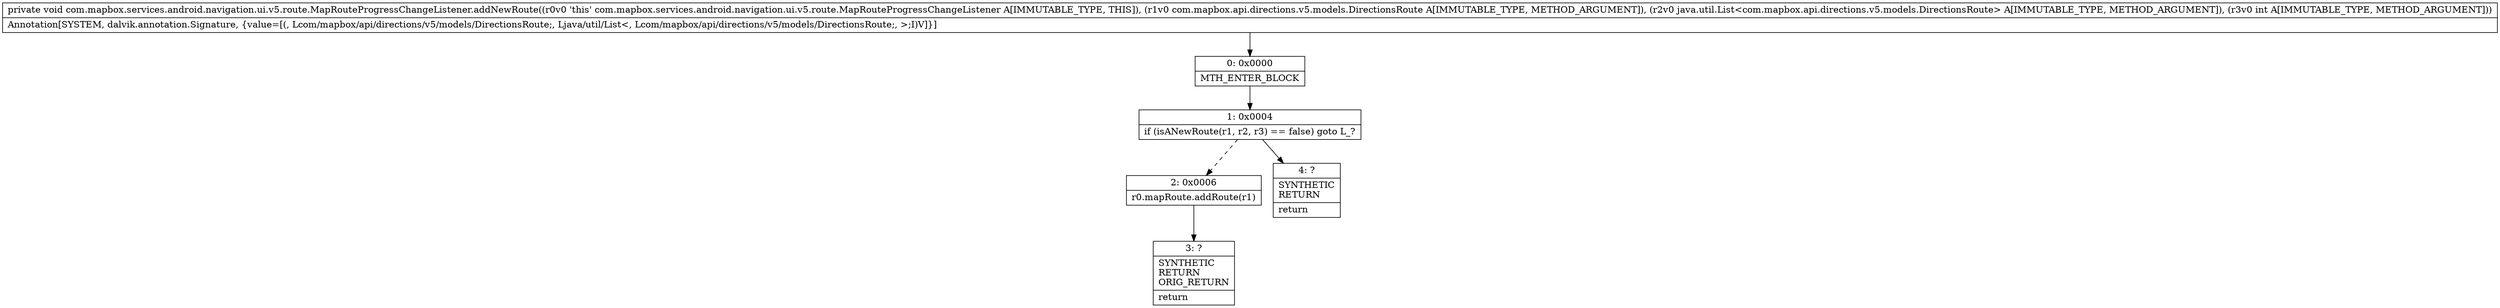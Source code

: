 digraph "CFG forcom.mapbox.services.android.navigation.ui.v5.route.MapRouteProgressChangeListener.addNewRoute(Lcom\/mapbox\/api\/directions\/v5\/models\/DirectionsRoute;Ljava\/util\/List;I)V" {
Node_0 [shape=record,label="{0\:\ 0x0000|MTH_ENTER_BLOCK\l}"];
Node_1 [shape=record,label="{1\:\ 0x0004|if (isANewRoute(r1, r2, r3) == false) goto L_?\l}"];
Node_2 [shape=record,label="{2\:\ 0x0006|r0.mapRoute.addRoute(r1)\l}"];
Node_3 [shape=record,label="{3\:\ ?|SYNTHETIC\lRETURN\lORIG_RETURN\l|return\l}"];
Node_4 [shape=record,label="{4\:\ ?|SYNTHETIC\lRETURN\l|return\l}"];
MethodNode[shape=record,label="{private void com.mapbox.services.android.navigation.ui.v5.route.MapRouteProgressChangeListener.addNewRoute((r0v0 'this' com.mapbox.services.android.navigation.ui.v5.route.MapRouteProgressChangeListener A[IMMUTABLE_TYPE, THIS]), (r1v0 com.mapbox.api.directions.v5.models.DirectionsRoute A[IMMUTABLE_TYPE, METHOD_ARGUMENT]), (r2v0 java.util.List\<com.mapbox.api.directions.v5.models.DirectionsRoute\> A[IMMUTABLE_TYPE, METHOD_ARGUMENT]), (r3v0 int A[IMMUTABLE_TYPE, METHOD_ARGUMENT]))  | Annotation[SYSTEM, dalvik.annotation.Signature, \{value=[(, Lcom\/mapbox\/api\/directions\/v5\/models\/DirectionsRoute;, Ljava\/util\/List\<, Lcom\/mapbox\/api\/directions\/v5\/models\/DirectionsRoute;, \>;I)V]\}]\l}"];
MethodNode -> Node_0;
Node_0 -> Node_1;
Node_1 -> Node_2[style=dashed];
Node_1 -> Node_4;
Node_2 -> Node_3;
}

